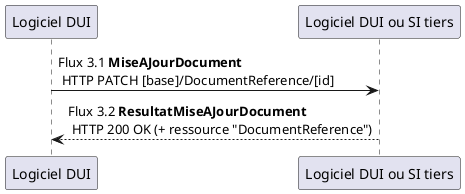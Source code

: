 @startuml

"Logiciel DUI" -> "Logiciel DUI ou SI tiers" : Flux 3.1 **MiseAJourDocument** \n HTTP PATCH [base]/DocumentReference/[id]
"Logiciel DUI" <-- "Logiciel DUI ou SI tiers" : Flux 3.2 **ResultatMiseAJourDocument** \n HTTP 200 OK (+ ressource "DocumentReference")

@enduml
